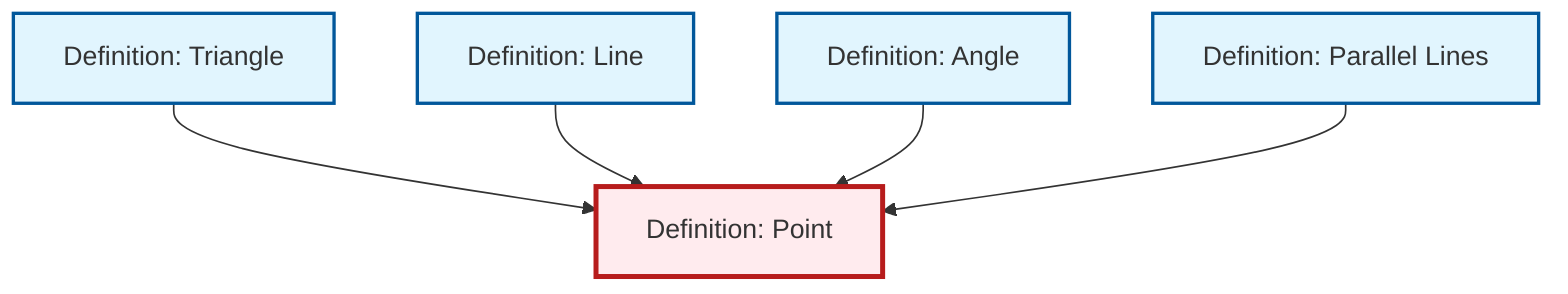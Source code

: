 graph TD
    classDef definition fill:#e1f5fe,stroke:#01579b,stroke-width:2px
    classDef theorem fill:#f3e5f5,stroke:#4a148c,stroke-width:2px
    classDef axiom fill:#fff3e0,stroke:#e65100,stroke-width:2px
    classDef example fill:#e8f5e9,stroke:#1b5e20,stroke-width:2px
    classDef current fill:#ffebee,stroke:#b71c1c,stroke-width:3px
    def-point["Definition: Point"]:::definition
    def-angle["Definition: Angle"]:::definition
    def-triangle["Definition: Triangle"]:::definition
    def-line["Definition: Line"]:::definition
    def-parallel["Definition: Parallel Lines"]:::definition
    def-triangle --> def-point
    def-line --> def-point
    def-angle --> def-point
    def-parallel --> def-point
    class def-point current
